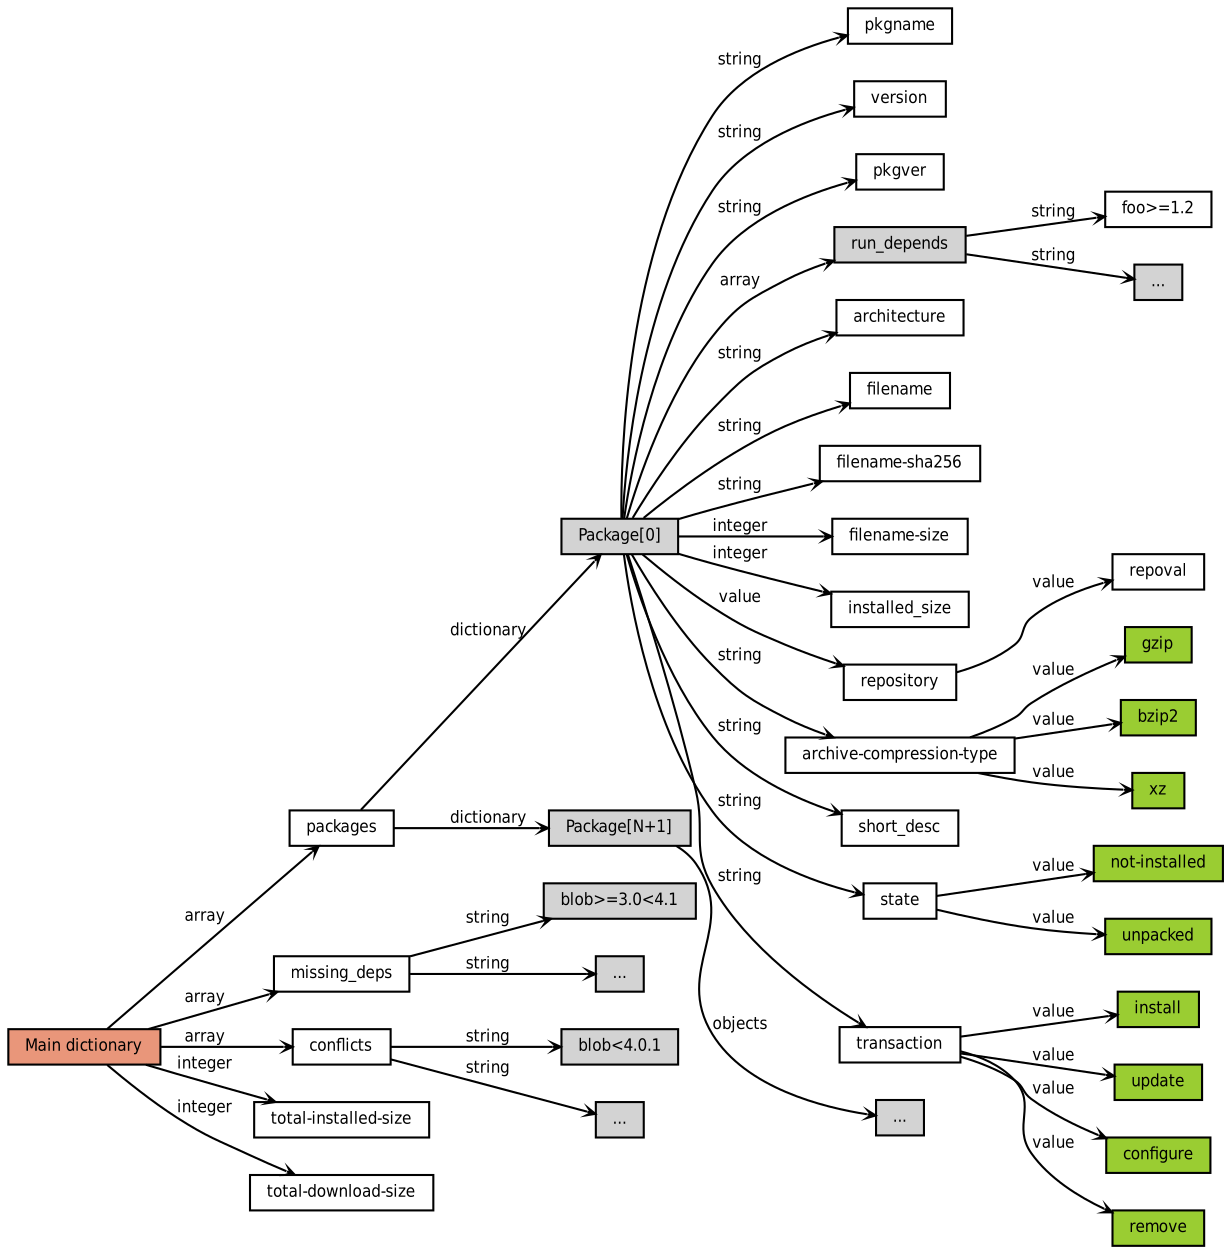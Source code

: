 digraph transaction_dictionary {
	graph [rankdir=LR,ranksep=".1"];
	edge [arrowhead="vee",arrowsize="0.40",fontname="DejaVuSansCondensed",fontsize="8"];
	node [shape=box,fontname="DejaVuSansCondensed",fontsize="8",height=".1",width=".1"];
	main -> packages [label="array"];
	main -> missing_deps [label="array"];
	main -> conflicts [label="array"];
	missing_deps -> mdep1 [label="string"];
	missing_deps -> mdep2 [label="string"];
	conflicts -> conflict1 [label="string"];
	conflicts -> conflict2 [label="string"];
	mdep1 [style=filled,label="blob>=3.0<4.1"];
	mdep2 [style=filled,label="..."];
	conflict1 [style=filled,label="blob<4.0.1"];
	conflict2 [style=filled,label="..."];
	main -> totalsize [label="integer"];
	main -> totaldlsize [label="integer"];
	main [style=filled,fillcolor="darksalmon",label="Main dictionary"];
	totalsize [label="total-installed-size"];
	totaldlsize [label="total-download-size"];
	packages -> dictionary [label="dictionary"];
	packages -> dictionary2 [label="dictionary"];
	dictionary [style=filled,label="Package[0]"];
	dictionary2 [style=filled,label="Package[N+1]"];
	dictionary2 -> dict2_objs [label="objects"];
	dict2_objs [style=filled,label="..."];
	dictionary -> pkgname [label="string"];
	dictionary -> version [label="string"];
	dictionary -> pkgver [label="string"];
	dictionary -> run_depends [label="array"];
	run_depends [style=filled];
	run_depends -> rundep1_string [label="string"];
	run_depends -> rundep2_string [label="string"];
	rundep1_string [label="foo>=1.2"];
	rundep2_string [style=filled,label="..."];
	dictionary -> architecture [label="string"];
	dictionary -> filename [label="string"];
	dictionary -> fnamesha256 [label="string"];
	fnamesha256 [label="filename-sha256"];
	dictionary -> fnamesize [label="integer"];
	fnamesize [label="filename-size"];
	dictionary -> instsize [label="integer"];
	instsize [label="installed_size"];
	dictionary -> repository [label="value"];
	repository -> repoval [label="value"];
	dictionary -> archive_comptype [label="string"];
	archive_comptype [label="archive-compression-type"];
	archive_comptype -> comptype_gz [label="value"];
	archive_comptype -> comptype_bz [label="value"];
	archive_comptype -> comptype_xz [label="value"];
	comptype_gz [style=filled,fillcolor="yellowgreen",label="gzip"];
	comptype_bz [style=filled,fillcolor="yellowgreen",label="bzip2"];
	comptype_xz [style=filled,fillcolor="yellowgreen",label="xz"];
	dictionary -> short_desc [label="string"];
	dictionary -> state [label="string"];
	state -> state_notinst [label="value"];
	state -> state_unpacked [label="value"];
	state_notinst [style=filled,fillcolor="yellowgreen",label="not-installed"];
	state_unpacked [style=filled,fillcolor="yellowgreen",label="unpacked"];
	dictionary -> transaction [label="string"];
	transaction [label="transaction"];
	transaction -> tract_inst [label="value"];
	transaction -> tract_up [label="value"];
	transaction -> tract_cf [label="value"];
	transaction -> tract_rm [label="value"];
	tract_inst [style=filled,fillcolor="yellowgreen",label="install"];
	tract_up [style=filled,fillcolor="yellowgreen",label="update"];
	tract_cf [style=filled,fillcolor="yellowgreen",label="configure"];
	tract_rm [style=filled,fillcolor="yellowgreen",label="remove"];
}
